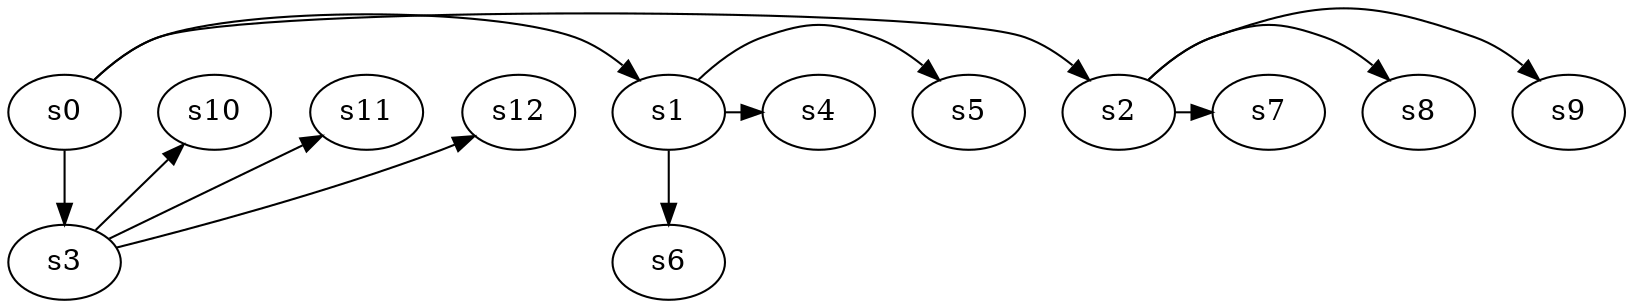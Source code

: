 digraph game_0280_branch_3_3 {
    s0 [name="s0", player=1];
    s1 [name="s1", player=1];
    s2 [name="s2", player=1];
    s3 [name="s3", player=1];
    s4 [name="s4", player=0, target=1];
    s5 [name="s5", player=1, target=1];
    s6 [name="s6", player=0];
    s7 [name="s7", player=0, target=1];
    s8 [name="s8", player=0];
    s9 [name="s9", player=1];
    s10 [name="s10", player=0, target=1];
    s11 [name="s11", player=0, target=1];
    s12 [name="s12", player=0];

    s0 -> s1 [constraint="time % 3 == 0 || time % 4 == 1"];
    s0 -> s2 [constraint="time % 3 == 0"];
    s0 -> s3;
    s1 -> s4 [constraint="time % 3 == 2"];
    s1 -> s5 [constraint="time == 12 || time == 14"];
    s1 -> s6;
    s2 -> s7 [constraint="time % 5 == 3"];
    s2 -> s8 [constraint="time == 2 || time == 4 || time == 5 || time == 12"];
    s2 -> s9 [constraint="!(time % 5 == 0)"];
    s3 -> s10 [constraint="time % 3 == 0"];
    s3 -> s11 [constraint="time % 5 == 2"];
    s3 -> s12 [constraint="!(time % 5 == 0)"];
}
